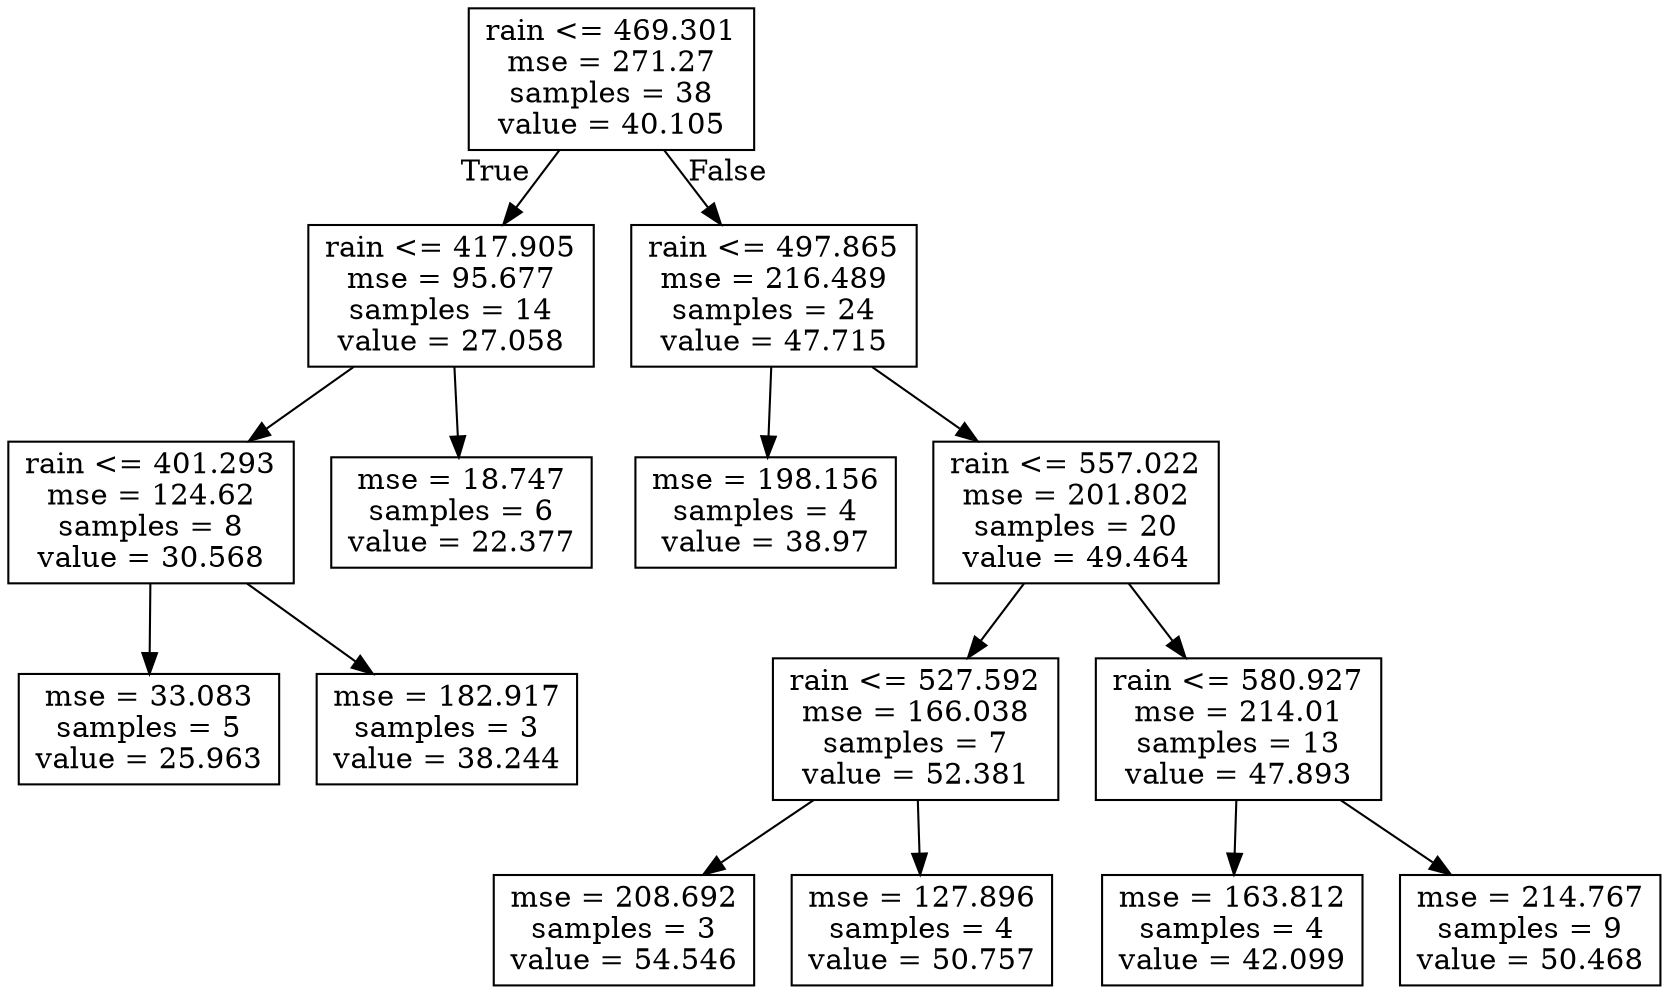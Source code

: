 digraph Tree {
node [shape=box] ;
0 [label="rain <= 469.301\nmse = 271.27\nsamples = 38\nvalue = 40.105"] ;
1 [label="rain <= 417.905\nmse = 95.677\nsamples = 14\nvalue = 27.058"] ;
0 -> 1 [labeldistance=2.5, labelangle=45, headlabel="True"] ;
5 [label="rain <= 401.293\nmse = 124.62\nsamples = 8\nvalue = 30.568"] ;
1 -> 5 ;
7 [label="mse = 33.083\nsamples = 5\nvalue = 25.963"] ;
5 -> 7 ;
8 [label="mse = 182.917\nsamples = 3\nvalue = 38.244"] ;
5 -> 8 ;
6 [label="mse = 18.747\nsamples = 6\nvalue = 22.377"] ;
1 -> 6 ;
2 [label="rain <= 497.865\nmse = 216.489\nsamples = 24\nvalue = 47.715"] ;
0 -> 2 [labeldistance=2.5, labelangle=-45, headlabel="False"] ;
3 [label="mse = 198.156\nsamples = 4\nvalue = 38.97"] ;
2 -> 3 ;
4 [label="rain <= 557.022\nmse = 201.802\nsamples = 20\nvalue = 49.464"] ;
2 -> 4 ;
9 [label="rain <= 527.592\nmse = 166.038\nsamples = 7\nvalue = 52.381"] ;
4 -> 9 ;
13 [label="mse = 208.692\nsamples = 3\nvalue = 54.546"] ;
9 -> 13 ;
14 [label="mse = 127.896\nsamples = 4\nvalue = 50.757"] ;
9 -> 14 ;
10 [label="rain <= 580.927\nmse = 214.01\nsamples = 13\nvalue = 47.893"] ;
4 -> 10 ;
11 [label="mse = 163.812\nsamples = 4\nvalue = 42.099"] ;
10 -> 11 ;
12 [label="mse = 214.767\nsamples = 9\nvalue = 50.468"] ;
10 -> 12 ;
}